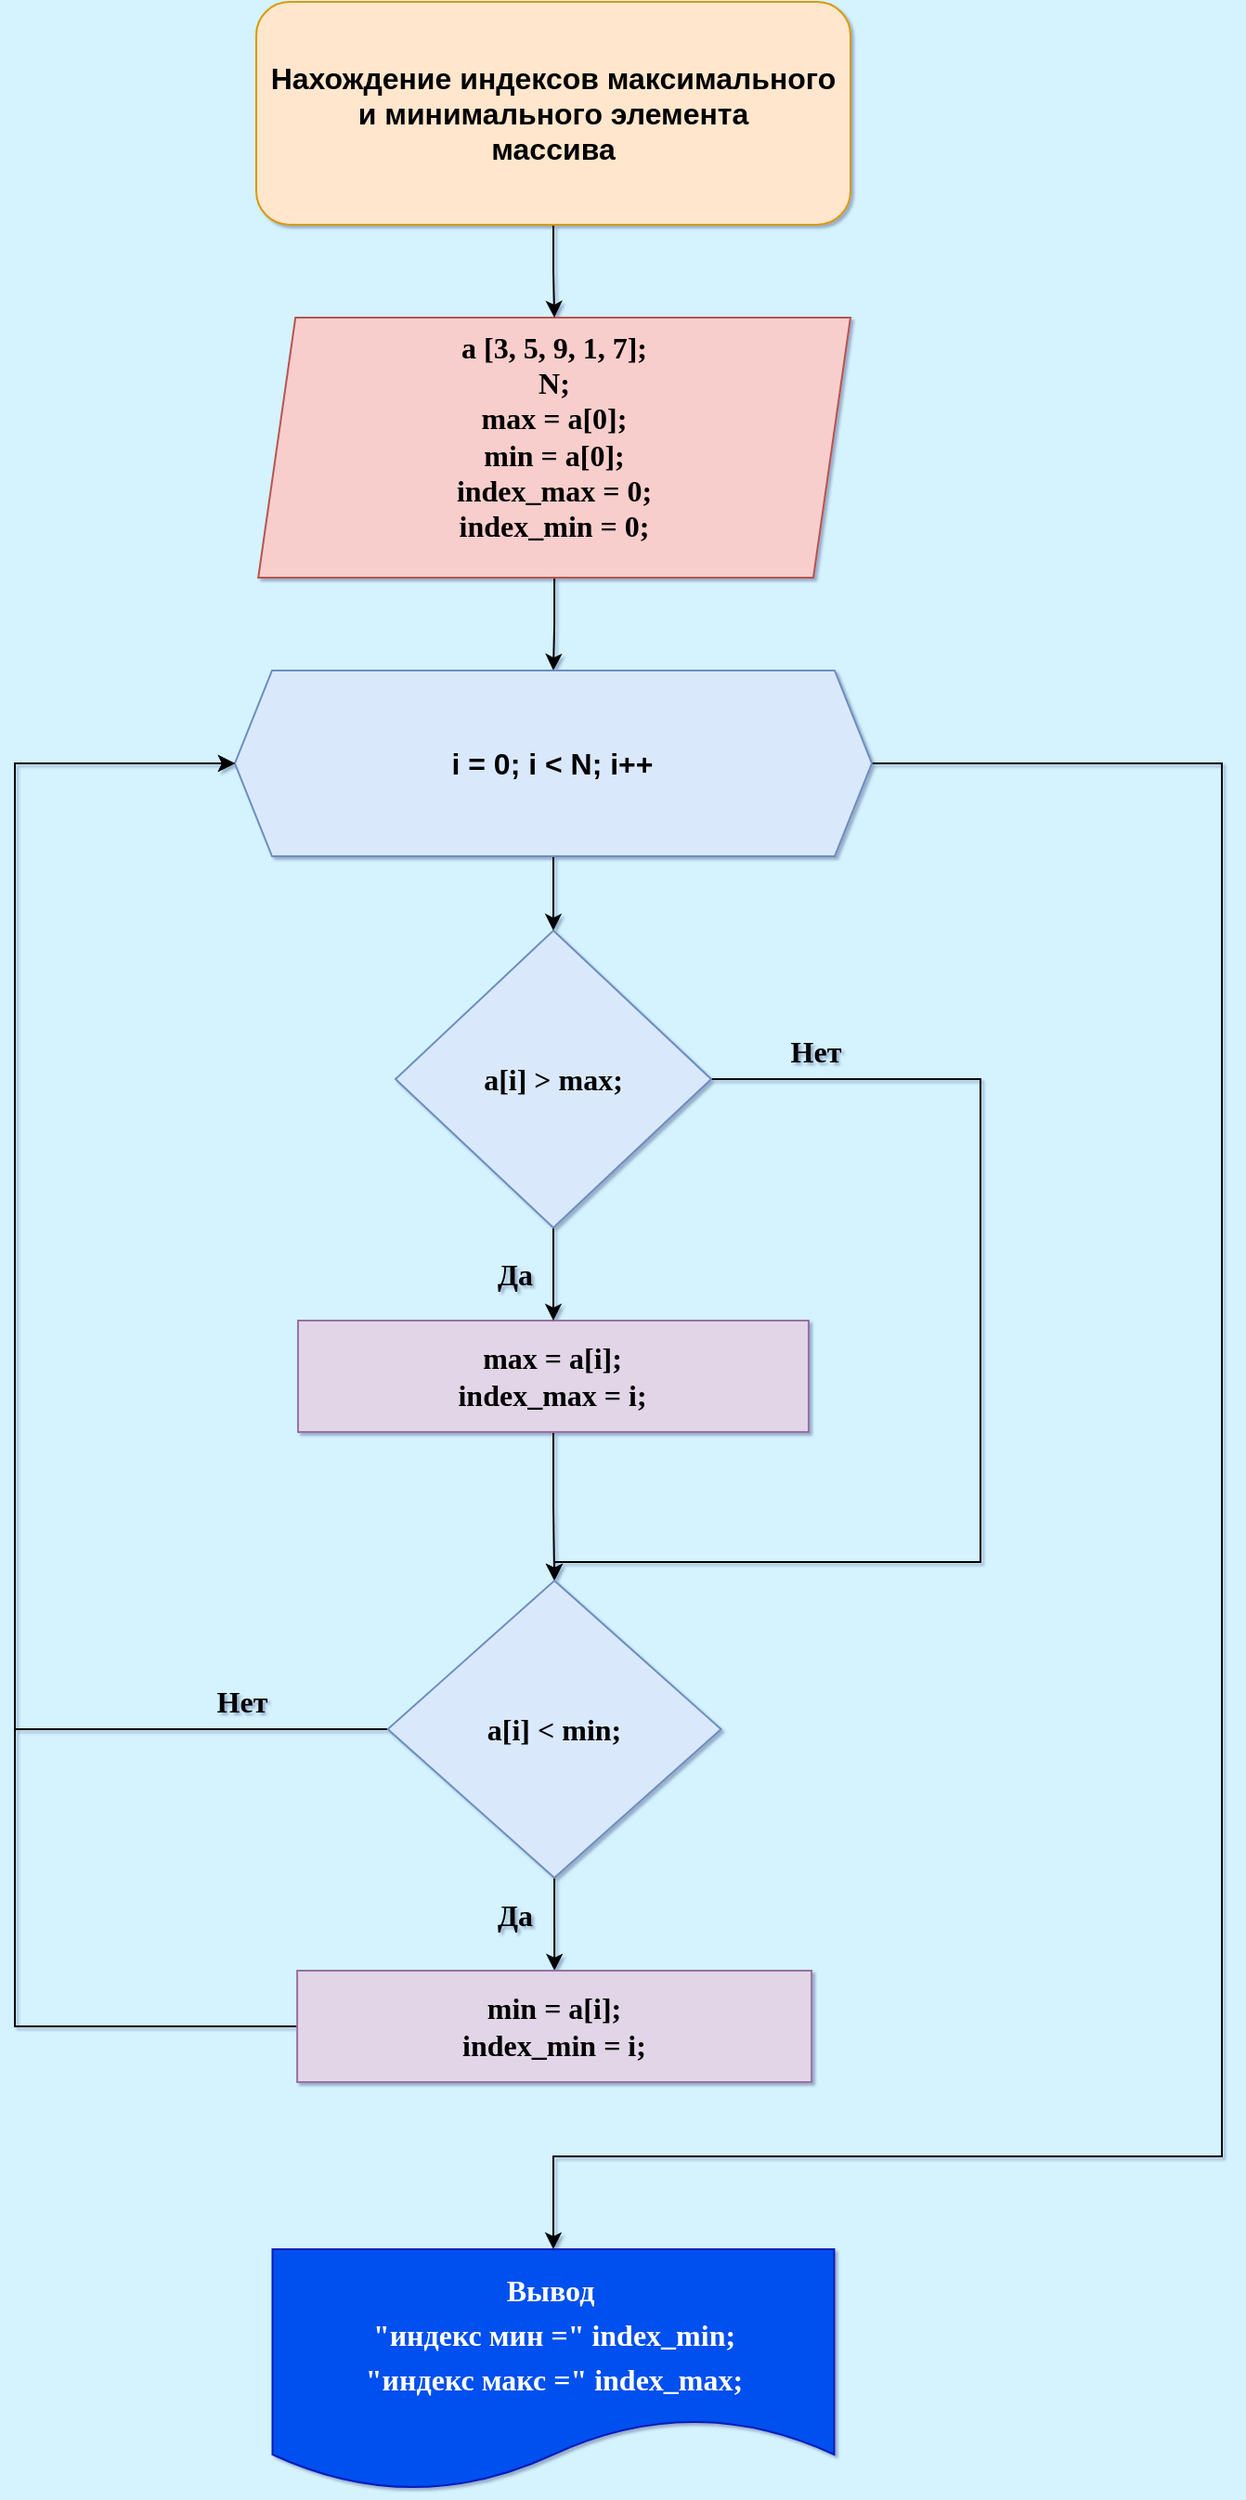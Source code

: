 <mxfile version="20.3.6" type="github">
  <diagram id="JSsoLerhAI2nsH8LYzoI" name="Страница 1">
    <mxGraphModel dx="1374" dy="765" grid="1" gridSize="10" guides="1" tooltips="1" connect="1" arrows="1" fold="1" page="1" pageScale="1" pageWidth="827" pageHeight="1169" background="#D4F3FF" math="0" shadow="1">
      <root>
        <mxCell id="0" />
        <mxCell id="1" parent="0" />
        <mxCell id="xy7Q_TGe062JRShpFNUB-3" value="" style="edgeStyle=orthogonalEdgeStyle;rounded=0;orthogonalLoop=1;jettySize=auto;html=1;fontSize=16;" parent="1" source="irI6KvaJfeKcy1WvKLn3-2" target="xy7Q_TGe062JRShpFNUB-2" edge="1">
          <mxGeometry relative="1" as="geometry" />
        </mxCell>
        <mxCell id="irI6KvaJfeKcy1WvKLn3-2" value="&lt;font style=&quot;font-size: 16px;&quot;&gt;&lt;font style=&quot;font-size: 16px;&quot;&gt;&lt;span style=&quot;background-color: initial;&quot;&gt;a [3, 5, 9, 1, 7];&lt;/span&gt;&lt;br&gt;&lt;span style=&quot;background-color: initial;&quot;&gt;N;&lt;br&gt;&lt;/span&gt;&lt;/font&gt;max = a[0];&lt;br&gt;min = a[0];&lt;br&gt;&lt;/font&gt;&lt;font style=&quot;font-size: 16px;&quot;&gt;index_max = 0;&lt;br&gt;index_min = 0;&lt;/font&gt;&lt;br&gt;&lt;p&gt;&lt;/p&gt;" style="shape=parallelogram;perimeter=parallelogramPerimeter;whiteSpace=wrap;html=1;fixedSize=1;fillColor=#f8cecc;strokeColor=#b85450;fontFamily=Verdana;fontStyle=1" parent="1" vertex="1">
          <mxGeometry x="251.1" y="180" width="318.9" height="140" as="geometry" />
        </mxCell>
        <mxCell id="xy7Q_TGe062JRShpFNUB-7" value="" style="edgeStyle=orthogonalEdgeStyle;rounded=0;orthogonalLoop=1;jettySize=auto;html=1;fontFamily=Verdana;fontSize=16;" parent="1" source="irI6KvaJfeKcy1WvKLn3-6" target="xy7Q_TGe062JRShpFNUB-6" edge="1">
          <mxGeometry relative="1" as="geometry" />
        </mxCell>
        <mxCell id="irI6KvaJfeKcy1WvKLn3-6" value="&lt;font style=&quot;font-size: 16px;&quot;&gt;max = a[i];&lt;br&gt;index_max = i;&lt;br&gt;&lt;/font&gt;" style="whiteSpace=wrap;html=1;fontFamily=Verdana;fillColor=#e1d5e7;strokeColor=#9673a6;fontStyle=1;" parent="1" vertex="1">
          <mxGeometry x="272.49" y="720" width="275" height="60" as="geometry" />
        </mxCell>
        <mxCell id="irI6KvaJfeKcy1WvKLn3-8" value="&lt;font style=&quot;font-size: 16px; line-height: 1.5;&quot;&gt;Вывод&amp;nbsp; &lt;br&gt;&quot;индекс мин =&quot; index_min;&lt;br&gt;&quot;индекс макс =&quot; index_max;&lt;br&gt;&lt;/font&gt;" style="shape=document;whiteSpace=wrap;html=1;boundedLbl=1;fontFamily=Verdana;fillColor=#0050ef;strokeColor=#001DBC;fontStyle=1;fontColor=#ffffff;" parent="1" vertex="1">
          <mxGeometry x="258.74" y="1220" width="302.5" height="130" as="geometry" />
        </mxCell>
        <mxCell id="bc77YkjF6ze5RHih_S25-2" value="" style="edgeStyle=orthogonalEdgeStyle;rounded=0;orthogonalLoop=1;jettySize=auto;html=1;" parent="1" source="bc77YkjF6ze5RHih_S25-1" target="irI6KvaJfeKcy1WvKLn3-2" edge="1">
          <mxGeometry relative="1" as="geometry" />
        </mxCell>
        <mxCell id="bc77YkjF6ze5RHih_S25-1" value="&lt;font style=&quot;font-size: 16px;&quot;&gt;&lt;b&gt;Нахождение индексов максимального и минимального элемента&lt;br/&gt;массива&lt;/b&gt;&lt;br&gt;&lt;/font&gt;" style="rounded=1;whiteSpace=wrap;html=1;strokeWidth=1;fillColor=#ffe6cc;strokeColor=#d79b00;" parent="1" vertex="1">
          <mxGeometry x="250" y="10" width="320" height="120" as="geometry" />
        </mxCell>
        <mxCell id="PIO5g4ZR2YZjSq949ESK-4" value="" style="edgeStyle=orthogonalEdgeStyle;rounded=0;orthogonalLoop=1;jettySize=auto;html=1;fontFamily=Verdana;fontSize=16;" parent="1" source="PIO5g4ZR2YZjSq949ESK-1" target="irI6KvaJfeKcy1WvKLn3-6" edge="1">
          <mxGeometry relative="1" as="geometry" />
        </mxCell>
        <mxCell id="xy7Q_TGe062JRShpFNUB-8" style="edgeStyle=orthogonalEdgeStyle;rounded=0;orthogonalLoop=1;jettySize=auto;html=1;fontFamily=Verdana;fontSize=16;entryX=0.5;entryY=0;entryDx=0;entryDy=0;exitX=1;exitY=0.5;exitDx=0;exitDy=0;" parent="1" source="PIO5g4ZR2YZjSq949ESK-1" target="xy7Q_TGe062JRShpFNUB-6" edge="1">
          <mxGeometry relative="1" as="geometry">
            <mxPoint x="410" y="800" as="targetPoint" />
            <mxPoint x="500" y="590" as="sourcePoint" />
            <Array as="points">
              <mxPoint x="640" y="590" />
              <mxPoint x="640" y="850" />
              <mxPoint x="411" y="850" />
            </Array>
          </mxGeometry>
        </mxCell>
        <mxCell id="PIO5g4ZR2YZjSq949ESK-1" value="&lt;font style=&quot;font-size: 16px;&quot;&gt;&lt;b&gt;a[i] &amp;gt; max;&lt;/b&gt;&lt;/font&gt;" style="rhombus;whiteSpace=wrap;html=1;fontFamily=Verdana;fillColor=#dae8fc;strokeColor=#6c8ebf;" parent="1" vertex="1">
          <mxGeometry x="325" y="510" width="169.99" height="160" as="geometry" />
        </mxCell>
        <mxCell id="PIO5g4ZR2YZjSq949ESK-6" value="&lt;b&gt;Нет&lt;/b&gt;" style="text;html=1;align=center;verticalAlign=middle;resizable=0;points=[];autosize=1;strokeColor=none;fillColor=none;fontSize=16;fontFamily=Verdana;" parent="1" vertex="1">
          <mxGeometry x="521.49" y="560" width="60" height="30" as="geometry" />
        </mxCell>
        <mxCell id="PIO5g4ZR2YZjSq949ESK-7" value="Да" style="text;html=1;align=center;verticalAlign=middle;resizable=0;points=[];autosize=1;strokeColor=none;fillColor=none;fontSize=16;fontFamily=Verdana;fontStyle=1" parent="1" vertex="1">
          <mxGeometry x="364" y="680" width="50" height="30" as="geometry" />
        </mxCell>
        <mxCell id="xy7Q_TGe062JRShpFNUB-4" value="" style="edgeStyle=orthogonalEdgeStyle;rounded=0;orthogonalLoop=1;jettySize=auto;html=1;fontFamily=Verdana;fontSize=16;" parent="1" source="xy7Q_TGe062JRShpFNUB-2" target="PIO5g4ZR2YZjSq949ESK-1" edge="1">
          <mxGeometry relative="1" as="geometry" />
        </mxCell>
        <mxCell id="xy7Q_TGe062JRShpFNUB-5" style="edgeStyle=orthogonalEdgeStyle;rounded=0;orthogonalLoop=1;jettySize=auto;html=1;fontFamily=Verdana;fontSize=16;entryX=0.5;entryY=0;entryDx=0;entryDy=0;" parent="1" source="xy7Q_TGe062JRShpFNUB-2" target="irI6KvaJfeKcy1WvKLn3-8" edge="1">
          <mxGeometry relative="1" as="geometry">
            <mxPoint x="410" y="1170" as="targetPoint" />
            <Array as="points">
              <mxPoint x="770" y="420" />
              <mxPoint x="770" y="1170" />
              <mxPoint x="410" y="1170" />
            </Array>
          </mxGeometry>
        </mxCell>
        <mxCell id="xy7Q_TGe062JRShpFNUB-2" value="&lt;b&gt;i = 0; i &amp;lt; N; i++&lt;/b&gt;" style="shape=hexagon;perimeter=hexagonPerimeter2;whiteSpace=wrap;html=1;fixedSize=1;fontSize=16;fillColor=#dae8fc;strokeColor=#6c8ebf;" parent="1" vertex="1">
          <mxGeometry x="238.49" y="370" width="343" height="100" as="geometry" />
        </mxCell>
        <mxCell id="xy7Q_TGe062JRShpFNUB-13" value="" style="edgeStyle=orthogonalEdgeStyle;rounded=0;orthogonalLoop=1;jettySize=auto;html=1;fontFamily=Verdana;fontSize=16;" parent="1" source="xy7Q_TGe062JRShpFNUB-6" target="xy7Q_TGe062JRShpFNUB-12" edge="1">
          <mxGeometry relative="1" as="geometry" />
        </mxCell>
        <mxCell id="xy7Q_TGe062JRShpFNUB-18" style="edgeStyle=orthogonalEdgeStyle;rounded=0;orthogonalLoop=1;jettySize=auto;html=1;entryX=0;entryY=0.5;entryDx=0;entryDy=0;fontFamily=Verdana;fontSize=16;" parent="1" source="xy7Q_TGe062JRShpFNUB-6" target="xy7Q_TGe062JRShpFNUB-2" edge="1">
          <mxGeometry relative="1" as="geometry">
            <Array as="points">
              <mxPoint x="120" y="940" />
              <mxPoint x="120" y="420" />
            </Array>
          </mxGeometry>
        </mxCell>
        <mxCell id="xy7Q_TGe062JRShpFNUB-6" value="&lt;font style=&quot;font-size: 16px;&quot;&gt;a[i] &amp;lt; min;&lt;/font&gt;" style="rhombus;whiteSpace=wrap;html=1;fontFamily=Verdana;fillColor=#dae8fc;strokeColor=#6c8ebf;fontStyle=1;" parent="1" vertex="1">
          <mxGeometry x="320.83" y="860" width="179.45" height="160" as="geometry" />
        </mxCell>
        <mxCell id="xy7Q_TGe062JRShpFNUB-14" style="edgeStyle=orthogonalEdgeStyle;rounded=0;orthogonalLoop=1;jettySize=auto;html=1;fontFamily=Verdana;fontSize=16;entryX=0;entryY=0.5;entryDx=0;entryDy=0;" parent="1" source="xy7Q_TGe062JRShpFNUB-12" target="xy7Q_TGe062JRShpFNUB-2" edge="1">
          <mxGeometry relative="1" as="geometry">
            <mxPoint x="120" y="420" as="targetPoint" />
            <Array as="points">
              <mxPoint x="120" y="1100" />
              <mxPoint x="120" y="420" />
            </Array>
          </mxGeometry>
        </mxCell>
        <mxCell id="xy7Q_TGe062JRShpFNUB-12" value="&lt;font style=&quot;font-size: 16px;&quot;&gt;min = a[i];&lt;br&gt;index_min = i;&lt;/font&gt;" style="whiteSpace=wrap;html=1;fontFamily=Verdana;fillColor=#e1d5e7;strokeColor=#9673a6;fontStyle=1;" parent="1" vertex="1">
          <mxGeometry x="272.05" y="1070" width="277" height="60" as="geometry" />
        </mxCell>
        <mxCell id="xy7Q_TGe062JRShpFNUB-16" value="&lt;span style=&quot;color: rgba(0, 0, 0, 0); font-family: monospace; font-size: 0px; text-align: start;&quot;&gt;%3CmxGraphModel%3E%3Croot%3E%3CmxCell%20id%3D%220%22%2F%3E%3CmxCell%20id%3D%221%22%20parent%3D%220%22%2F%3E%3CmxCell%20id%3D%222%22%20value%3D%22%D0%94%D0%B0%22%20style%3D%22text%3Bhtml%3D1%3Balign%3Dcenter%3BverticalAlign%3Dmiddle%3Bresizable%3D0%3Bpoints%3D%5B%5D%3Bautosize%3D1%3BstrokeColor%3Dnone%3BfillColor%3Dnone%3BfontSize%3D16%3BfontFamily%3DVerdana%3BfontStyle%3D1%22%20vertex%3D%221%22%20parent%3D%221%22%3E%3CmxGeometry%20x%3D%22364%22%20y%3D%22680%22%20width%3D%2250%22%20height%3D%2230%22%20as%3D%22geometry%22%2F%3E%3C%2FmxCell%3E%3C%2Froot%3E%3C%2FmxGraphModel%3E&lt;/span&gt;" style="text;html=1;align=center;verticalAlign=middle;resizable=0;points=[];autosize=1;strokeColor=none;fillColor=none;fontSize=16;fontFamily=Verdana;" parent="1" vertex="1">
          <mxGeometry x="450" y="1025" width="20" height="30" as="geometry" />
        </mxCell>
        <mxCell id="xy7Q_TGe062JRShpFNUB-17" value="&lt;b&gt;Да&lt;/b&gt;" style="text;html=1;align=center;verticalAlign=middle;resizable=0;points=[];autosize=1;strokeColor=none;fillColor=none;fontSize=16;fontFamily=Verdana;" parent="1" vertex="1">
          <mxGeometry x="364" y="1025" width="50" height="30" as="geometry" />
        </mxCell>
        <mxCell id="xy7Q_TGe062JRShpFNUB-19" value="Нет" style="text;html=1;align=center;verticalAlign=middle;resizable=0;points=[];autosize=1;strokeColor=none;fillColor=none;fontSize=16;fontFamily=Verdana;fontStyle=1" parent="1" vertex="1">
          <mxGeometry x="212.49" y="910" width="60" height="30" as="geometry" />
        </mxCell>
      </root>
    </mxGraphModel>
  </diagram>
</mxfile>
